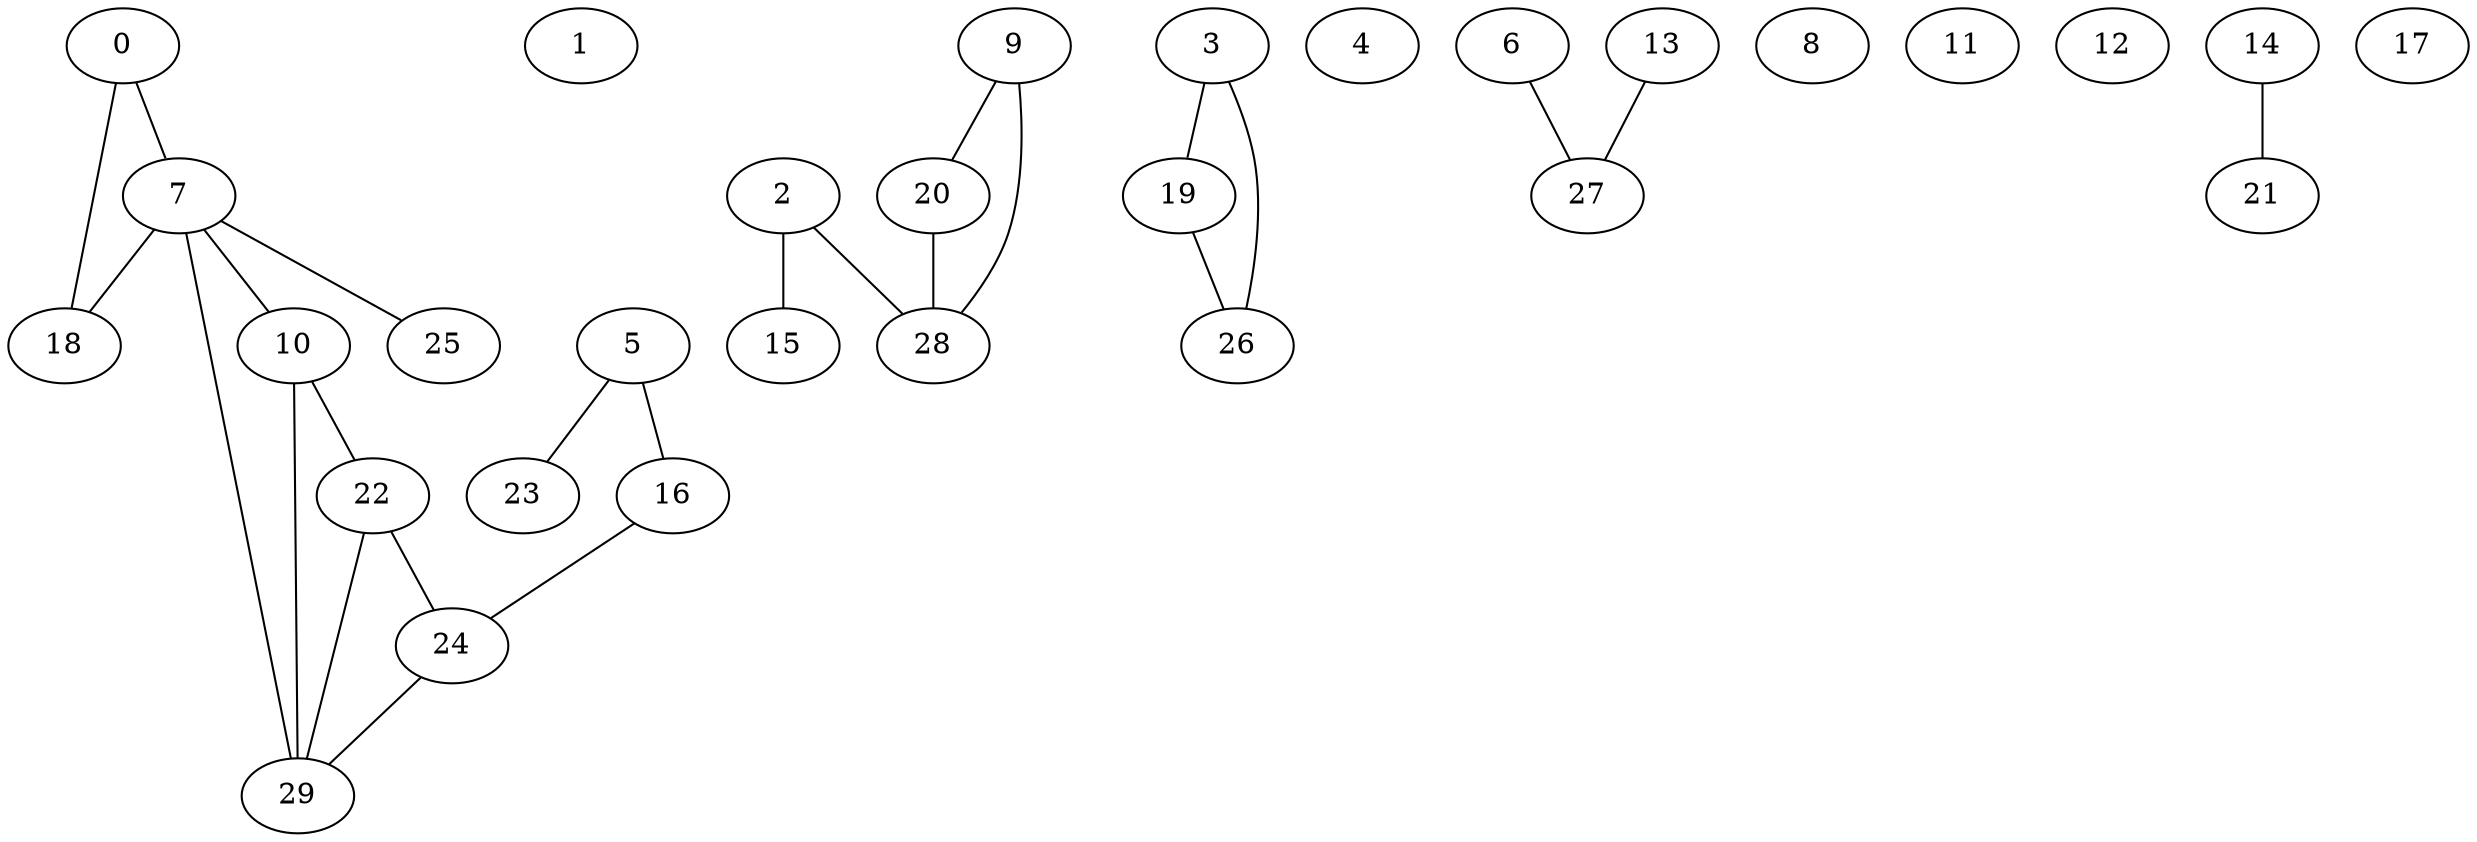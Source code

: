 graph G {
  0;
  1;
  2;
  3;
  4;
  5;
  6;
  7;
  8;
  9;
  10;
  11;
  12;
  13;
  14;
  15;
  16;
  17;
  18;
  19;
  20;
  21;
  22;
  23;
  24;
  25;
  26;
  27;
  28;
  29;
   0 -- 7;
   0 -- 18;
   2 -- 15;
   2 -- 28;
   3 -- 19;
   3 -- 26;
   5 -- 16;
   5 -- 23;
   6 -- 27;
   7 -- 10;
   7 -- 18;
   7 -- 25;
   7 -- 29;
   9 -- 20;
   9 -- 28;
   10 -- 22;
   10 -- 29;
   13 -- 27;
   14 -- 21;
   16 -- 24;
   19 -- 26;
   20 -- 28;
   22 -- 24;
   22 -- 29;
   24 -- 29;
}

